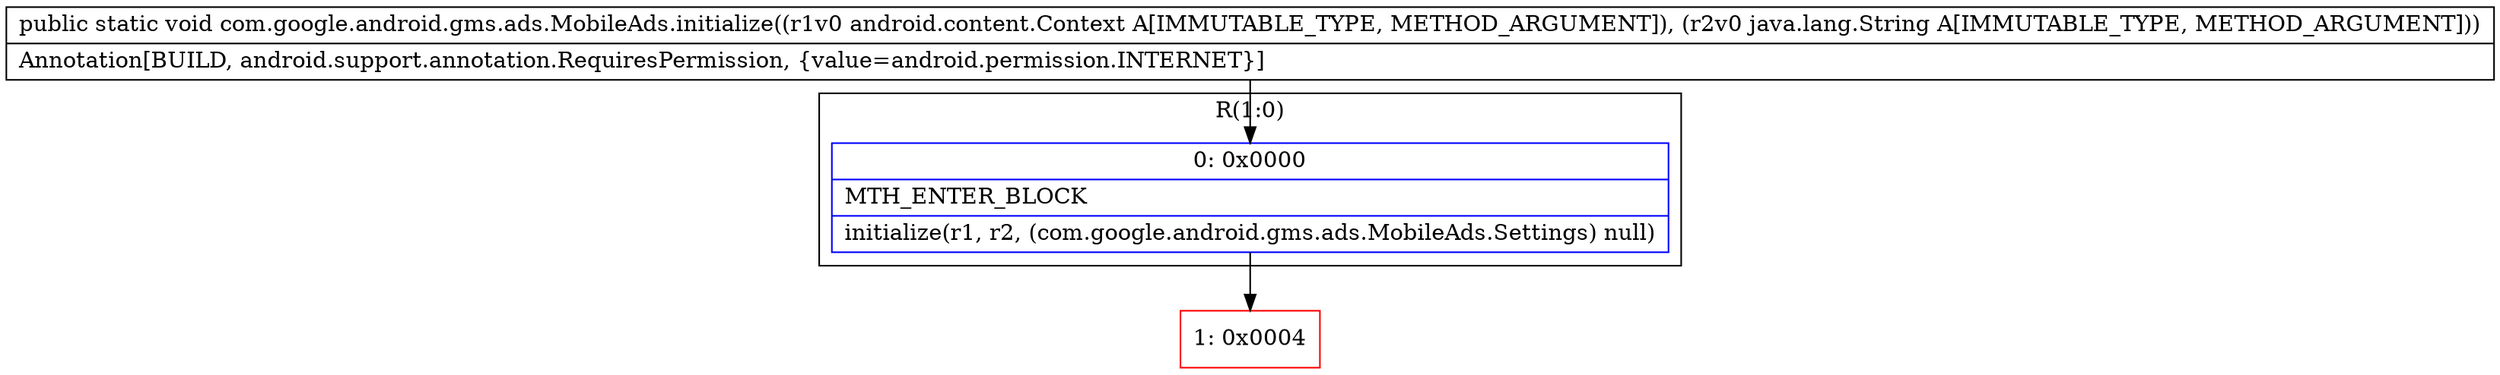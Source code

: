 digraph "CFG forcom.google.android.gms.ads.MobileAds.initialize(Landroid\/content\/Context;Ljava\/lang\/String;)V" {
subgraph cluster_Region_1417244474 {
label = "R(1:0)";
node [shape=record,color=blue];
Node_0 [shape=record,label="{0\:\ 0x0000|MTH_ENTER_BLOCK\l|initialize(r1, r2, (com.google.android.gms.ads.MobileAds.Settings) null)\l}"];
}
Node_1 [shape=record,color=red,label="{1\:\ 0x0004}"];
MethodNode[shape=record,label="{public static void com.google.android.gms.ads.MobileAds.initialize((r1v0 android.content.Context A[IMMUTABLE_TYPE, METHOD_ARGUMENT]), (r2v0 java.lang.String A[IMMUTABLE_TYPE, METHOD_ARGUMENT]))  | Annotation[BUILD, android.support.annotation.RequiresPermission, \{value=android.permission.INTERNET\}]\l}"];
MethodNode -> Node_0;
Node_0 -> Node_1;
}

